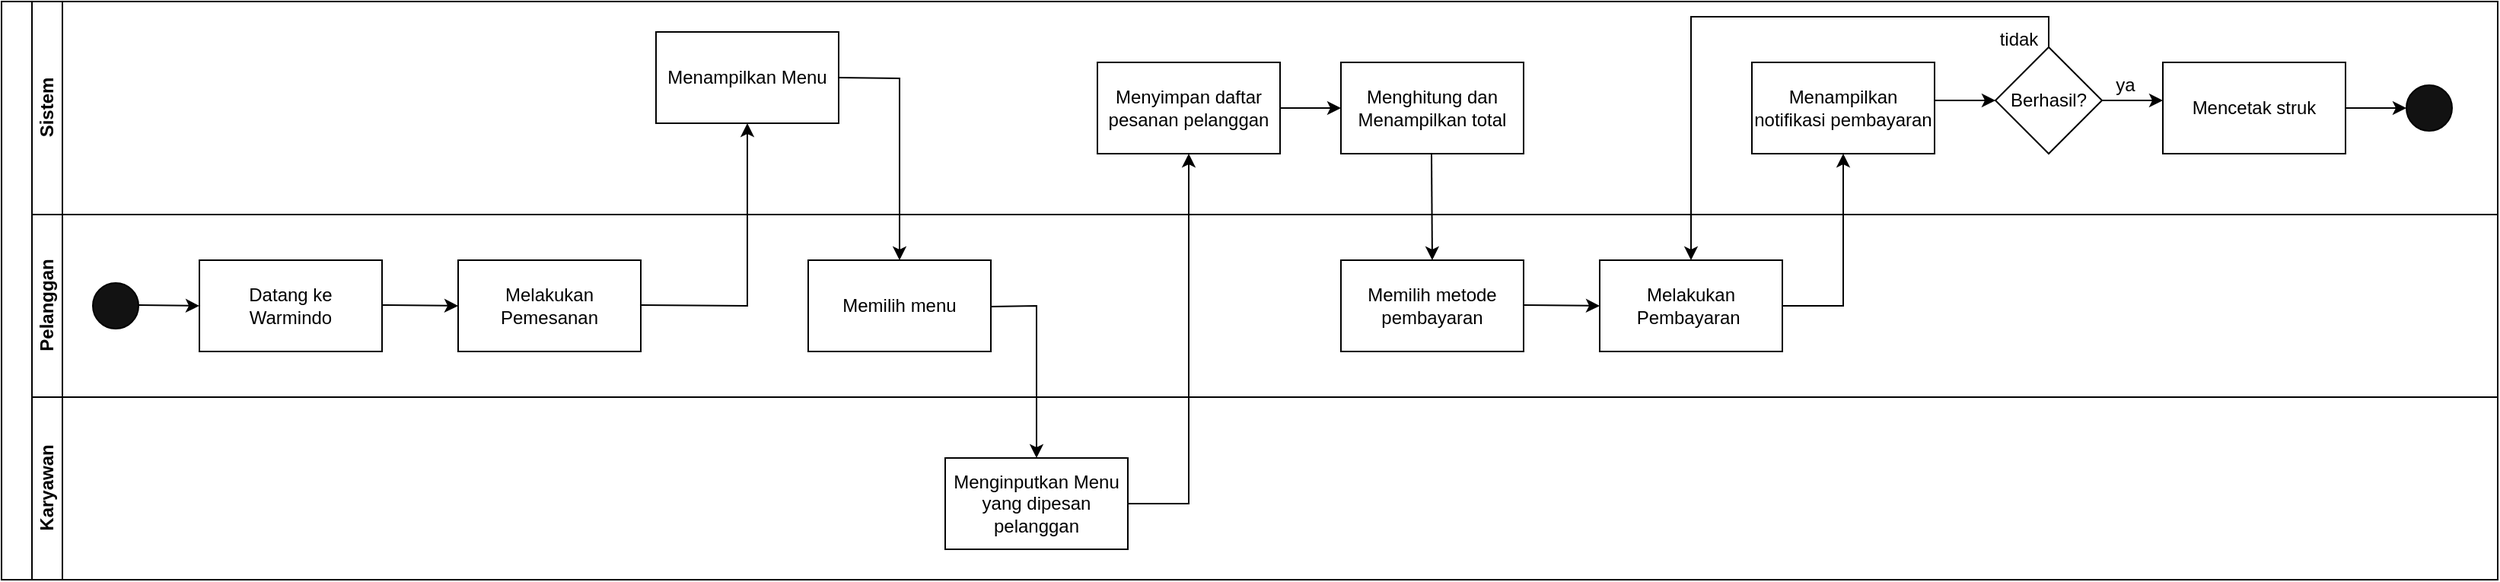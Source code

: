 <mxfile version="20.8.10" type="device"><diagram id="prtHgNgQTEPvFCAcTncT" name="Page-1"><mxGraphModel dx="1036" dy="606" grid="1" gridSize="10" guides="1" tooltips="1" connect="1" arrows="1" fold="1" page="1" pageScale="1" pageWidth="827" pageHeight="1169" math="0" shadow="0"><root><mxCell id="0"/><mxCell id="1" parent="0"/><mxCell id="dNxyNK7c78bLwvsdeMH5-19" value="" style="swimlane;html=1;childLayout=stackLayout;resizeParent=1;resizeParentMax=0;horizontal=0;startSize=20;horizontalStack=0;" parent="1" vertex="1"><mxGeometry x="120" y="120" width="1640" height="380" as="geometry"/></mxCell><mxCell id="dNxyNK7c78bLwvsdeMH5-20" value="Sistem" style="swimlane;html=1;startSize=20;horizontal=0;" parent="dNxyNK7c78bLwvsdeMH5-19" vertex="1"><mxGeometry x="20" width="1620" height="140" as="geometry"/></mxCell><mxCell id="9RElo5gzsMiTV2Y4X5qp-7" value="Menampilkan Menu" style="rounded=0;whiteSpace=wrap;html=1;" parent="dNxyNK7c78bLwvsdeMH5-20" vertex="1"><mxGeometry x="410" y="20" width="120" height="60" as="geometry"/></mxCell><mxCell id="9RElo5gzsMiTV2Y4X5qp-8" value="" style="endArrow=classic;html=1;rounded=0;entryX=0.5;entryY=0;entryDx=0;entryDy=0;" parent="dNxyNK7c78bLwvsdeMH5-20" target="9RElo5gzsMiTV2Y4X5qp-9" edge="1"><mxGeometry width="50" height="50" relative="1" as="geometry"><mxPoint x="530" y="50" as="sourcePoint"/><mxPoint x="570" y="140" as="targetPoint"/><Array as="points"><mxPoint x="570" y="50.5"/></Array></mxGeometry></mxCell><mxCell id="9RElo5gzsMiTV2Y4X5qp-13" value="Menyimpan daftar pesanan pelanggan" style="rounded=0;whiteSpace=wrap;html=1;" parent="dNxyNK7c78bLwvsdeMH5-20" vertex="1"><mxGeometry x="700" y="40" width="120" height="60" as="geometry"/></mxCell><mxCell id="9RElo5gzsMiTV2Y4X5qp-14" value="" style="endArrow=classic;html=1;rounded=0;entryX=0;entryY=0.5;entryDx=0;entryDy=0;exitX=1;exitY=0.5;exitDx=0;exitDy=0;" parent="dNxyNK7c78bLwvsdeMH5-20" source="9RElo5gzsMiTV2Y4X5qp-13" target="9RElo5gzsMiTV2Y4X5qp-15" edge="1"><mxGeometry width="50" height="50" relative="1" as="geometry"><mxPoint x="820" y="50" as="sourcePoint"/><mxPoint x="860" y="50" as="targetPoint"/></mxGeometry></mxCell><mxCell id="9RElo5gzsMiTV2Y4X5qp-15" value="Menghitung dan Menampilkan total" style="rounded=0;whiteSpace=wrap;html=1;" parent="dNxyNK7c78bLwvsdeMH5-20" vertex="1"><mxGeometry x="860" y="40" width="120" height="60" as="geometry"/></mxCell><mxCell id="9RElo5gzsMiTV2Y4X5qp-22" value="Menampilkan notifikasi pembayaran" style="rounded=0;whiteSpace=wrap;html=1;" parent="dNxyNK7c78bLwvsdeMH5-20" vertex="1"><mxGeometry x="1130" y="40" width="120" height="60" as="geometry"/></mxCell><mxCell id="9RElo5gzsMiTV2Y4X5qp-23" value="" style="endArrow=classic;html=1;rounded=0;entryX=0;entryY=0.5;entryDx=0;entryDy=0;" parent="dNxyNK7c78bLwvsdeMH5-20" target="9RElo5gzsMiTV2Y4X5qp-24" edge="1"><mxGeometry width="50" height="50" relative="1" as="geometry"><mxPoint x="1250" y="65" as="sourcePoint"/><mxPoint x="1280" y="70" as="targetPoint"/></mxGeometry></mxCell><mxCell id="9RElo5gzsMiTV2Y4X5qp-24" value="Berhasil?" style="rhombus;whiteSpace=wrap;html=1;" parent="dNxyNK7c78bLwvsdeMH5-20" vertex="1"><mxGeometry x="1290" y="30" width="70" height="70" as="geometry"/></mxCell><mxCell id="9RElo5gzsMiTV2Y4X5qp-26" value="" style="endArrow=classic;html=1;rounded=0;exitX=1;exitY=0.5;exitDx=0;exitDy=0;" parent="dNxyNK7c78bLwvsdeMH5-20" source="9RElo5gzsMiTV2Y4X5qp-24" edge="1"><mxGeometry width="50" height="50" relative="1" as="geometry"><mxPoint x="1360" y="70" as="sourcePoint"/><mxPoint x="1400" y="65" as="targetPoint"/></mxGeometry></mxCell><mxCell id="9RElo5gzsMiTV2Y4X5qp-27" value="Mencetak struk" style="rounded=0;whiteSpace=wrap;html=1;" parent="dNxyNK7c78bLwvsdeMH5-20" vertex="1"><mxGeometry x="1400" y="40" width="120" height="60" as="geometry"/></mxCell><mxCell id="9RElo5gzsMiTV2Y4X5qp-28" value="" style="endArrow=classic;html=1;rounded=0;" parent="dNxyNK7c78bLwvsdeMH5-20" edge="1"><mxGeometry width="50" height="50" relative="1" as="geometry"><mxPoint x="1520" y="70" as="sourcePoint"/><mxPoint x="1560" y="70" as="targetPoint"/></mxGeometry></mxCell><mxCell id="9RElo5gzsMiTV2Y4X5qp-29" value="" style="ellipse;whiteSpace=wrap;html=1;aspect=fixed;fillColor=#121212;" parent="dNxyNK7c78bLwvsdeMH5-20" vertex="1"><mxGeometry x="1560" y="55" width="30" height="30" as="geometry"/></mxCell><mxCell id="9RElo5gzsMiTV2Y4X5qp-30" value="tidak" style="text;html=1;align=center;verticalAlign=middle;resizable=0;points=[];autosize=1;strokeColor=none;fillColor=none;" parent="dNxyNK7c78bLwvsdeMH5-20" vertex="1"><mxGeometry x="1280" y="10" width="50" height="30" as="geometry"/></mxCell><mxCell id="9RElo5gzsMiTV2Y4X5qp-31" value="ya" style="text;html=1;align=center;verticalAlign=middle;resizable=0;points=[];autosize=1;strokeColor=none;fillColor=none;" parent="dNxyNK7c78bLwvsdeMH5-20" vertex="1"><mxGeometry x="1355" y="40" width="40" height="30" as="geometry"/></mxCell><mxCell id="dNxyNK7c78bLwvsdeMH5-21" value="Pelanggan" style="swimlane;html=1;startSize=20;horizontal=0;" parent="dNxyNK7c78bLwvsdeMH5-19" vertex="1"><mxGeometry x="20" y="140" width="1620" height="120" as="geometry"/></mxCell><mxCell id="9RElo5gzsMiTV2Y4X5qp-1" value="" style="ellipse;whiteSpace=wrap;html=1;aspect=fixed;fillColor=#121212;" parent="dNxyNK7c78bLwvsdeMH5-21" vertex="1"><mxGeometry x="40" y="45" width="30" height="30" as="geometry"/></mxCell><mxCell id="9RElo5gzsMiTV2Y4X5qp-2" value="" style="endArrow=classic;html=1;rounded=0;" parent="dNxyNK7c78bLwvsdeMH5-21" edge="1"><mxGeometry width="50" height="50" relative="1" as="geometry"><mxPoint x="70" y="59.5" as="sourcePoint"/><mxPoint x="110" y="60" as="targetPoint"/></mxGeometry></mxCell><mxCell id="9RElo5gzsMiTV2Y4X5qp-3" value="Datang ke &lt;br&gt;Warmindo" style="rounded=0;whiteSpace=wrap;html=1;" parent="dNxyNK7c78bLwvsdeMH5-21" vertex="1"><mxGeometry x="110" y="30" width="120" height="60" as="geometry"/></mxCell><mxCell id="9RElo5gzsMiTV2Y4X5qp-4" value="Melakukan Pemesanan" style="rounded=0;whiteSpace=wrap;html=1;" parent="dNxyNK7c78bLwvsdeMH5-21" vertex="1"><mxGeometry x="280" y="30" width="120" height="60" as="geometry"/></mxCell><mxCell id="9RElo5gzsMiTV2Y4X5qp-5" value="" style="endArrow=classic;html=1;rounded=0;" parent="dNxyNK7c78bLwvsdeMH5-21" edge="1"><mxGeometry width="50" height="50" relative="1" as="geometry"><mxPoint x="230" y="59.5" as="sourcePoint"/><mxPoint x="280" y="60" as="targetPoint"/></mxGeometry></mxCell><mxCell id="9RElo5gzsMiTV2Y4X5qp-6" value="" style="endArrow=classic;html=1;rounded=0;entryX=0.5;entryY=1;entryDx=0;entryDy=0;" parent="dNxyNK7c78bLwvsdeMH5-21" target="9RElo5gzsMiTV2Y4X5qp-7" edge="1"><mxGeometry width="50" height="50" relative="1" as="geometry"><mxPoint x="400" y="59.5" as="sourcePoint"/><mxPoint x="490" y="60" as="targetPoint"/><Array as="points"><mxPoint x="470" y="60"/></Array></mxGeometry></mxCell><mxCell id="9RElo5gzsMiTV2Y4X5qp-9" value="Memilih menu" style="rounded=0;whiteSpace=wrap;html=1;" parent="dNxyNK7c78bLwvsdeMH5-21" vertex="1"><mxGeometry x="510" y="30" width="120" height="60" as="geometry"/></mxCell><mxCell id="9RElo5gzsMiTV2Y4X5qp-10" value="" style="endArrow=classic;html=1;rounded=0;" parent="dNxyNK7c78bLwvsdeMH5-21" edge="1"><mxGeometry width="50" height="50" relative="1" as="geometry"><mxPoint x="630" y="60.5" as="sourcePoint"/><mxPoint x="660" y="160" as="targetPoint"/><Array as="points"><mxPoint x="660" y="60"/></Array></mxGeometry></mxCell><mxCell id="9RElo5gzsMiTV2Y4X5qp-17" value="Memilih metode pembayaran" style="rounded=0;whiteSpace=wrap;html=1;" parent="dNxyNK7c78bLwvsdeMH5-21" vertex="1"><mxGeometry x="860" y="30" width="120" height="60" as="geometry"/></mxCell><mxCell id="9RElo5gzsMiTV2Y4X5qp-18" value="" style="endArrow=classic;html=1;rounded=0;" parent="dNxyNK7c78bLwvsdeMH5-21" edge="1"><mxGeometry width="50" height="50" relative="1" as="geometry"><mxPoint x="980" y="59.5" as="sourcePoint"/><mxPoint x="1030" y="60" as="targetPoint"/></mxGeometry></mxCell><mxCell id="9RElo5gzsMiTV2Y4X5qp-19" value="Melakukan Pembayaran&amp;nbsp;" style="rounded=0;whiteSpace=wrap;html=1;" parent="dNxyNK7c78bLwvsdeMH5-21" vertex="1"><mxGeometry x="1030" y="30" width="120" height="60" as="geometry"/></mxCell><mxCell id="9RElo5gzsMiTV2Y4X5qp-21" value="" style="endArrow=classic;html=1;rounded=0;" parent="dNxyNK7c78bLwvsdeMH5-21" edge="1"><mxGeometry width="50" height="50" relative="1" as="geometry"><mxPoint x="1150" y="60" as="sourcePoint"/><mxPoint x="1190" y="-40" as="targetPoint"/><Array as="points"><mxPoint x="1190" y="60"/></Array></mxGeometry></mxCell><mxCell id="9RElo5gzsMiTV2Y4X5qp-16" value="" style="endArrow=classic;html=1;rounded=0;" parent="dNxyNK7c78bLwvsdeMH5-21" edge="1"><mxGeometry width="50" height="50" relative="1" as="geometry"><mxPoint x="919.5" y="-40" as="sourcePoint"/><mxPoint x="920" y="30" as="targetPoint"/></mxGeometry></mxCell><mxCell id="dNxyNK7c78bLwvsdeMH5-22" value="Karyawan" style="swimlane;html=1;startSize=20;horizontal=0;" parent="dNxyNK7c78bLwvsdeMH5-19" vertex="1"><mxGeometry x="20" y="260" width="1620" height="120" as="geometry"/></mxCell><mxCell id="9RElo5gzsMiTV2Y4X5qp-11" value="Menginputkan Menu yang dipesan pelanggan" style="rounded=0;whiteSpace=wrap;html=1;" parent="dNxyNK7c78bLwvsdeMH5-22" vertex="1"><mxGeometry x="600" y="40" width="120" height="60" as="geometry"/></mxCell><mxCell id="9RElo5gzsMiTV2Y4X5qp-12" value="" style="endArrow=classic;html=1;rounded=0;" parent="dNxyNK7c78bLwvsdeMH5-22" edge="1"><mxGeometry width="50" height="50" relative="1" as="geometry"><mxPoint x="720" y="70" as="sourcePoint"/><mxPoint x="760" y="-160" as="targetPoint"/><Array as="points"><mxPoint x="760" y="70"/></Array></mxGeometry></mxCell><mxCell id="9RElo5gzsMiTV2Y4X5qp-25" value="" style="endArrow=classic;html=1;rounded=0;exitX=0.5;exitY=0;exitDx=0;exitDy=0;entryX=0.5;entryY=0;entryDx=0;entryDy=0;" parent="dNxyNK7c78bLwvsdeMH5-19" source="9RElo5gzsMiTV2Y4X5qp-24" target="9RElo5gzsMiTV2Y4X5qp-19" edge="1"><mxGeometry width="50" height="50" relative="1" as="geometry"><mxPoint x="1350" as="sourcePoint"/><mxPoint x="1240" y="20" as="targetPoint"/><Array as="points"><mxPoint x="1345" y="10"/><mxPoint x="1110" y="10"/></Array></mxGeometry></mxCell></root></mxGraphModel></diagram></mxfile>